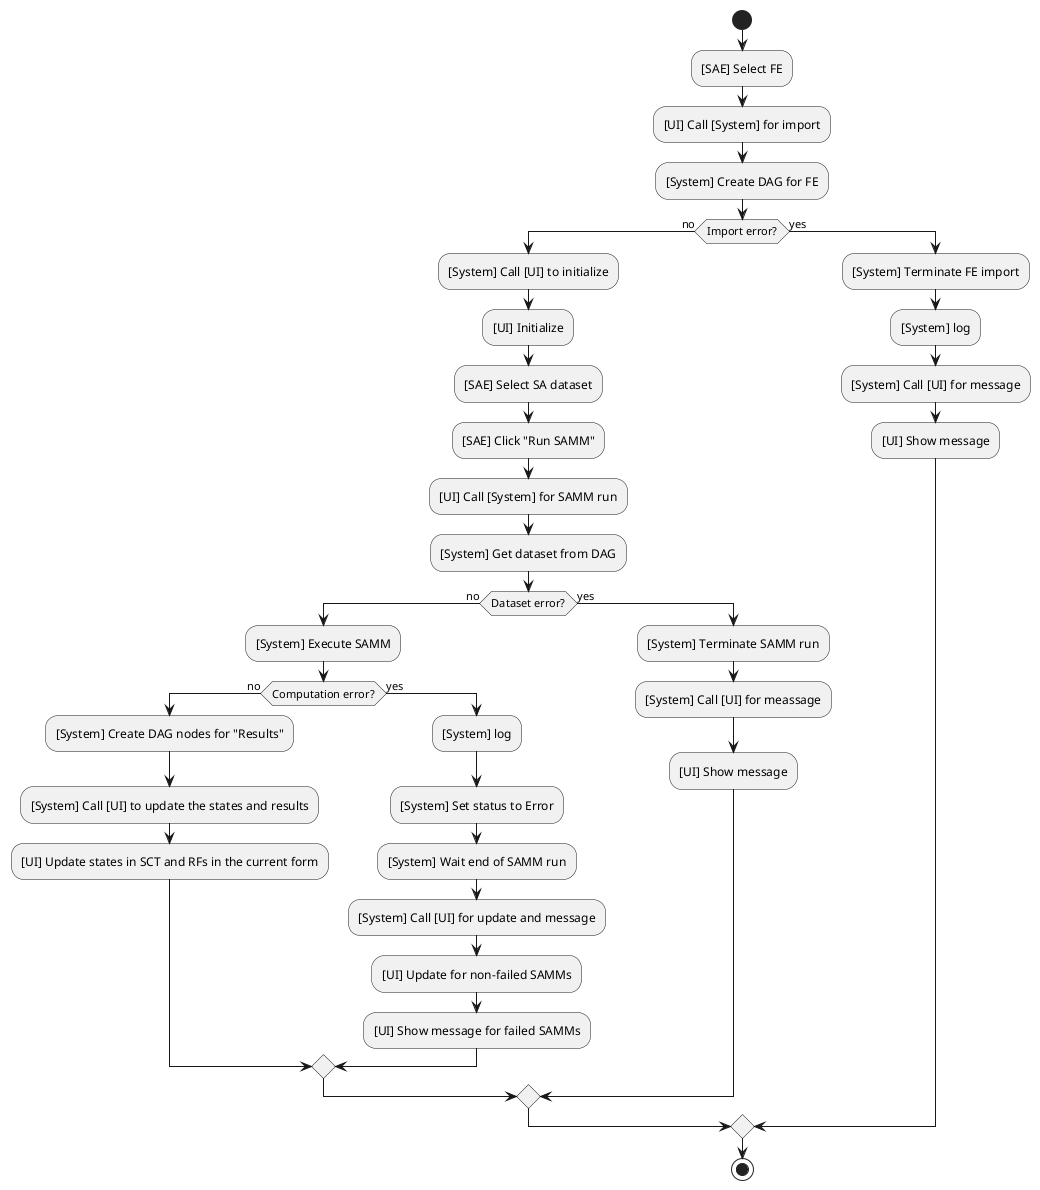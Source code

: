 @startuml UC_01

start
:[SAE] Select FE;
:[UI] Call [System] for import;
:[System] Create DAG for FE;

if (Import error?) then (no)
  :[System] Call [UI] to initialize;
  :[UI] Initialize;
  :[SAE] Select SA dataset;
  :[SAE] Click "Run SAMM";
  :[UI] Call [System] for SAMM run;
  :[System] Get dataset from DAG;

  if (Dataset error?) then (no)
    :[System] Execute SAMM;

    if (Computation error?) then (no)
      :[System] Create DAG nodes for "Results";
      :[System] Call [UI] to update the states and results;
      :[UI] Update states in SCT and RFs in the current form;
    else (yes)
      :[System] log;
      :[System] Set status to Error;
      :[System] Wait end of SAMM run;
      :[System] Call [UI] for update and message;
      :[UI] Update for non-failed SAMMs;
      :[UI] Show message for failed SAMMs;
    endif
  else (yes)
    :[System] Terminate SAMM run;
    :[System] Call [UI] for meassage;
    :[UI] Show message;
  endif
else (yes)
  :[System] Terminate FE import;
  :[System] log;
  :[System] Call [UI] for message;
  :[UI] Show message;
endif

stop

@enduml
